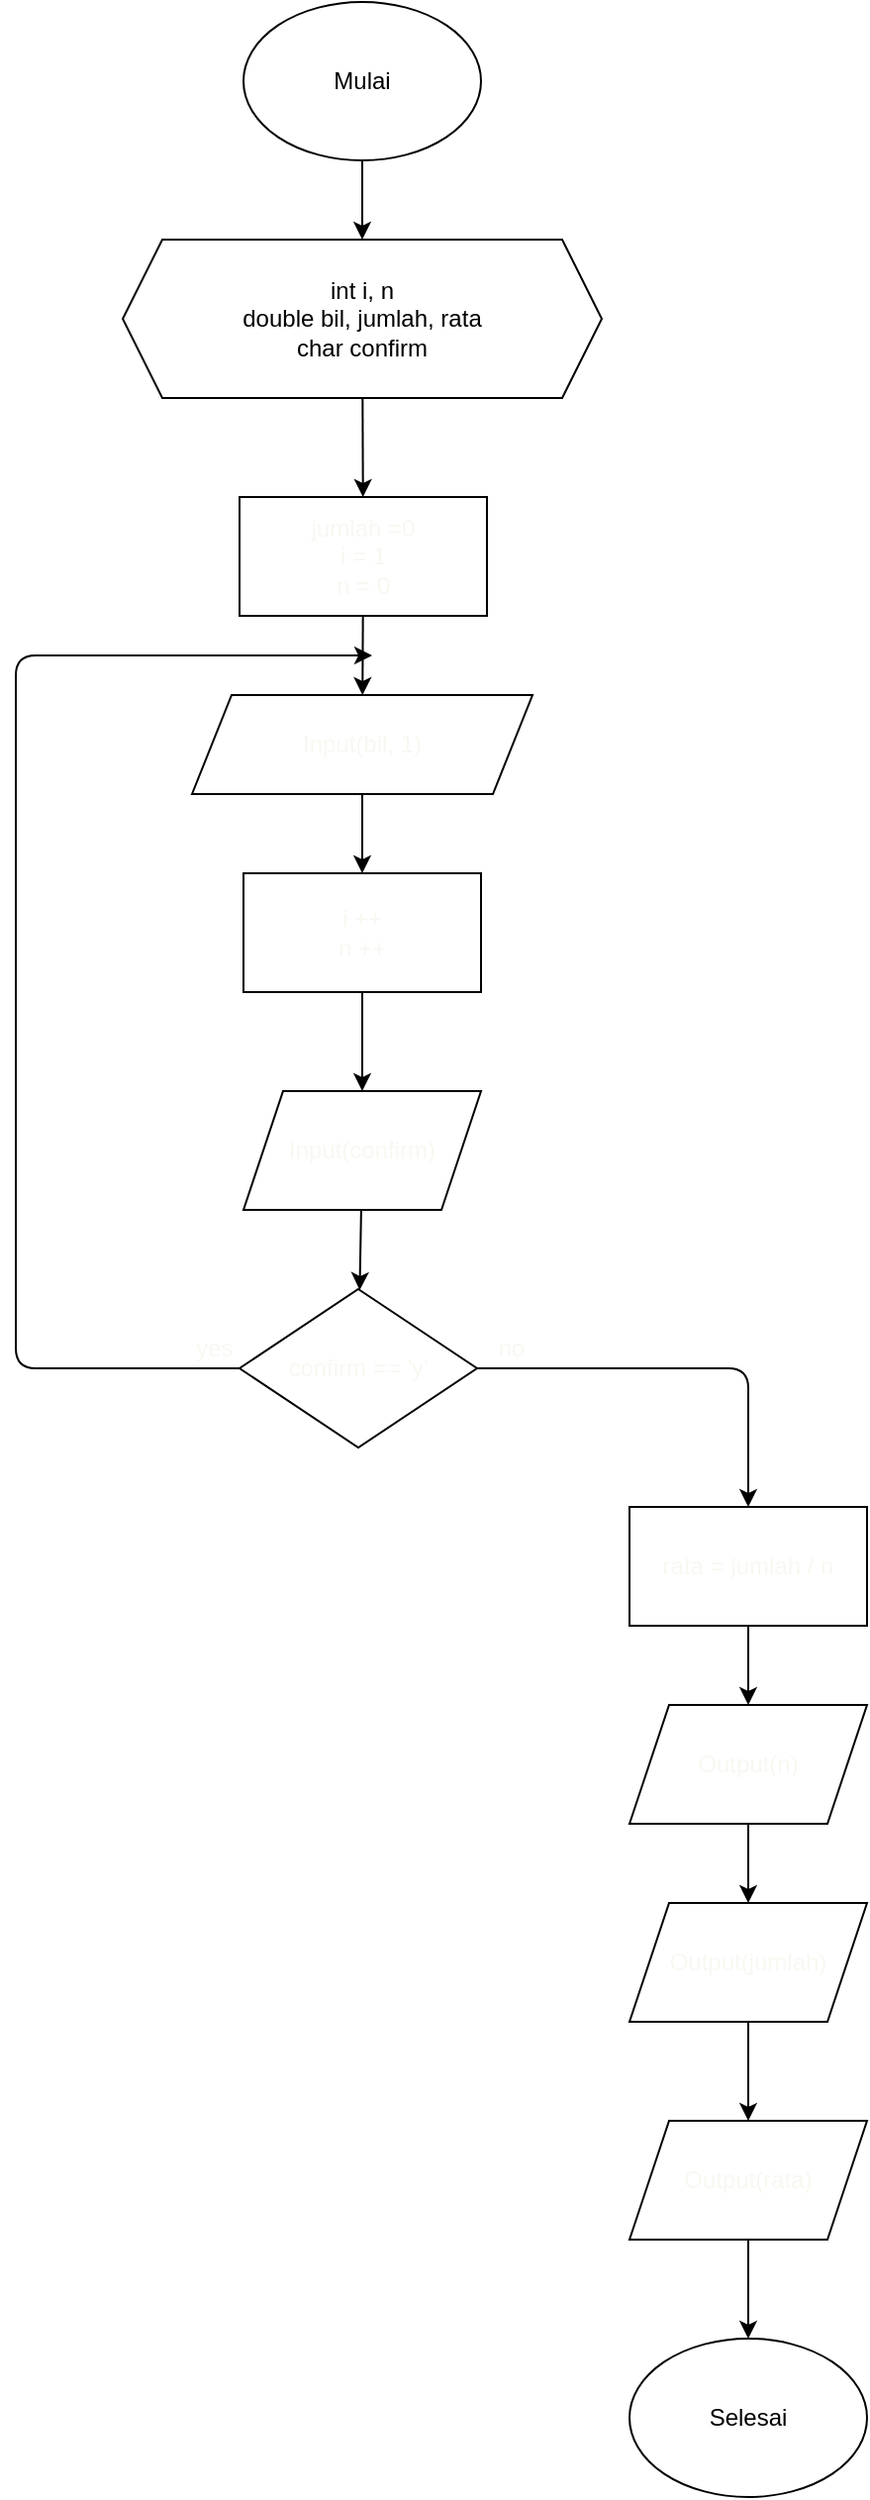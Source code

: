 <mxfile>
    <diagram id="VlO4rry_FJor9oFMuLEt" name="Page-1">
        <mxGraphModel dx="975" dy="685" grid="1" gridSize="10" guides="1" tooltips="1" connect="1" arrows="1" fold="1" page="1" pageScale="1" pageWidth="850" pageHeight="1100" math="0" shadow="0">
            <root>
                <mxCell id="0"/>
                <mxCell id="1" parent="0"/>
                <mxCell id="19" value="" style="edgeStyle=none;html=1;fontColor=#F8F8F2;" edge="1" parent="1" source="2" target="4">
                    <mxGeometry relative="1" as="geometry"/>
                </mxCell>
                <mxCell id="2" value="Mulai" style="ellipse;whiteSpace=wrap;html=1;" vertex="1" parent="1">
                    <mxGeometry x="365" y="60" width="120" height="80" as="geometry"/>
                </mxCell>
                <mxCell id="3" value="Selesai" style="ellipse;whiteSpace=wrap;html=1;" vertex="1" parent="1">
                    <mxGeometry x="560" y="1240" width="120" height="80" as="geometry"/>
                </mxCell>
                <mxCell id="20" value="" style="edgeStyle=none;html=1;fontColor=#F8F8F2;" edge="1" parent="1" source="4" target="6">
                    <mxGeometry relative="1" as="geometry"/>
                </mxCell>
                <mxCell id="4" value="int i, n&lt;br&gt;double bil, jumlah, rata&lt;br&gt;char confirm" style="shape=hexagon;perimeter=hexagonPerimeter2;whiteSpace=wrap;html=1;fixedSize=1;" vertex="1" parent="1">
                    <mxGeometry x="304" y="180" width="242" height="80" as="geometry"/>
                </mxCell>
                <mxCell id="21" value="" style="edgeStyle=none;html=1;fontColor=#F8F8F2;" edge="1" parent="1" source="6" target="7">
                    <mxGeometry relative="1" as="geometry"/>
                </mxCell>
                <mxCell id="6" value="jumlah =0&lt;br&gt;i = 1&lt;br&gt;n = 0" style="rounded=0;whiteSpace=wrap;html=1;labelBackgroundColor=none;fontColor=#F8F8F2;" vertex="1" parent="1">
                    <mxGeometry x="363" y="310" width="125" height="60" as="geometry"/>
                </mxCell>
                <mxCell id="22" value="" style="edgeStyle=none;html=1;fontColor=#F8F8F2;" edge="1" parent="1" source="7" target="9">
                    <mxGeometry relative="1" as="geometry"/>
                </mxCell>
                <mxCell id="7" value="Input(bil, 1)" style="shape=parallelogram;perimeter=parallelogramPerimeter;whiteSpace=wrap;html=1;fixedSize=1;labelBackgroundColor=none;fontColor=#F8F8F2;" vertex="1" parent="1">
                    <mxGeometry x="339" y="410" width="172" height="50" as="geometry"/>
                </mxCell>
                <mxCell id="23" value="" style="edgeStyle=none;html=1;fontColor=#F8F8F2;" edge="1" parent="1" source="9" target="10">
                    <mxGeometry relative="1" as="geometry"/>
                </mxCell>
                <mxCell id="9" value="i ++&lt;br&gt;n ++" style="rounded=0;whiteSpace=wrap;html=1;labelBackgroundColor=none;fontColor=#F8F8F2;" vertex="1" parent="1">
                    <mxGeometry x="365" y="500" width="120" height="60" as="geometry"/>
                </mxCell>
                <mxCell id="24" value="" style="edgeStyle=none;html=1;fontColor=#F8F8F2;" edge="1" parent="1" source="10" target="11">
                    <mxGeometry relative="1" as="geometry"/>
                </mxCell>
                <mxCell id="10" value="Input(confirm)" style="shape=parallelogram;perimeter=parallelogramPerimeter;whiteSpace=wrap;html=1;fixedSize=1;labelBackgroundColor=none;fontColor=#F8F8F2;" vertex="1" parent="1">
                    <mxGeometry x="365" y="610" width="120" height="60" as="geometry"/>
                </mxCell>
                <mxCell id="25" style="edgeStyle=none;html=1;exitX=1;exitY=0.5;exitDx=0;exitDy=0;entryX=0.5;entryY=0;entryDx=0;entryDy=0;fontColor=#F8F8F2;" edge="1" parent="1" source="11" target="12">
                    <mxGeometry relative="1" as="geometry">
                        <Array as="points">
                            <mxPoint x="620" y="750"/>
                        </Array>
                    </mxGeometry>
                </mxCell>
                <mxCell id="30" style="edgeStyle=none;html=1;exitX=0;exitY=0.5;exitDx=0;exitDy=0;fontColor=#F8F8F2;" edge="1" parent="1" source="11">
                    <mxGeometry relative="1" as="geometry">
                        <mxPoint x="430" y="390" as="targetPoint"/>
                        <Array as="points">
                            <mxPoint x="250" y="750"/>
                            <mxPoint x="250" y="390"/>
                        </Array>
                    </mxGeometry>
                </mxCell>
                <mxCell id="11" value="confirm == 'y'" style="rhombus;whiteSpace=wrap;html=1;labelBackgroundColor=none;fontColor=#F8F8F2;" vertex="1" parent="1">
                    <mxGeometry x="363" y="710" width="120" height="80" as="geometry"/>
                </mxCell>
                <mxCell id="26" value="" style="edgeStyle=none;html=1;fontColor=#F8F8F2;" edge="1" parent="1" source="12" target="13">
                    <mxGeometry relative="1" as="geometry"/>
                </mxCell>
                <mxCell id="12" value="rata = jumlah / n" style="rounded=0;whiteSpace=wrap;html=1;labelBackgroundColor=none;fontColor=#F8F8F2;" vertex="1" parent="1">
                    <mxGeometry x="560" y="820" width="120" height="60" as="geometry"/>
                </mxCell>
                <mxCell id="27" value="" style="edgeStyle=none;html=1;fontColor=#F8F8F2;" edge="1" parent="1" source="13" target="17">
                    <mxGeometry relative="1" as="geometry"/>
                </mxCell>
                <mxCell id="13" value="Output(n)" style="shape=parallelogram;perimeter=parallelogramPerimeter;whiteSpace=wrap;html=1;fixedSize=1;labelBackgroundColor=none;fontColor=#F8F8F2;" vertex="1" parent="1">
                    <mxGeometry x="560" y="920" width="120" height="60" as="geometry"/>
                </mxCell>
                <mxCell id="28" value="" style="edgeStyle=none;html=1;fontColor=#F8F8F2;" edge="1" parent="1" source="17" target="18">
                    <mxGeometry relative="1" as="geometry"/>
                </mxCell>
                <mxCell id="17" value="Output(jumlah)" style="shape=parallelogram;perimeter=parallelogramPerimeter;whiteSpace=wrap;html=1;fixedSize=1;labelBackgroundColor=none;fontColor=#F8F8F2;" vertex="1" parent="1">
                    <mxGeometry x="560" y="1020" width="120" height="60" as="geometry"/>
                </mxCell>
                <mxCell id="29" value="" style="edgeStyle=none;html=1;fontColor=#F8F8F2;" edge="1" parent="1" source="18" target="3">
                    <mxGeometry relative="1" as="geometry"/>
                </mxCell>
                <mxCell id="18" value="Output(rata)" style="shape=parallelogram;perimeter=parallelogramPerimeter;whiteSpace=wrap;html=1;fixedSize=1;labelBackgroundColor=none;fontColor=#F8F8F2;" vertex="1" parent="1">
                    <mxGeometry x="560" y="1130" width="120" height="60" as="geometry"/>
                </mxCell>
                <mxCell id="31" value="yes" style="text;html=1;align=center;verticalAlign=middle;resizable=0;points=[];autosize=1;strokeColor=none;fillColor=none;fontColor=#F8F8F2;" vertex="1" parent="1">
                    <mxGeometry x="330" y="725" width="40" height="30" as="geometry"/>
                </mxCell>
                <mxCell id="32" value="no" style="text;html=1;align=center;verticalAlign=middle;resizable=0;points=[];autosize=1;strokeColor=none;fillColor=none;fontColor=#F8F8F2;" vertex="1" parent="1">
                    <mxGeometry x="480" y="725" width="40" height="30" as="geometry"/>
                </mxCell>
            </root>
        </mxGraphModel>
    </diagram>
</mxfile>